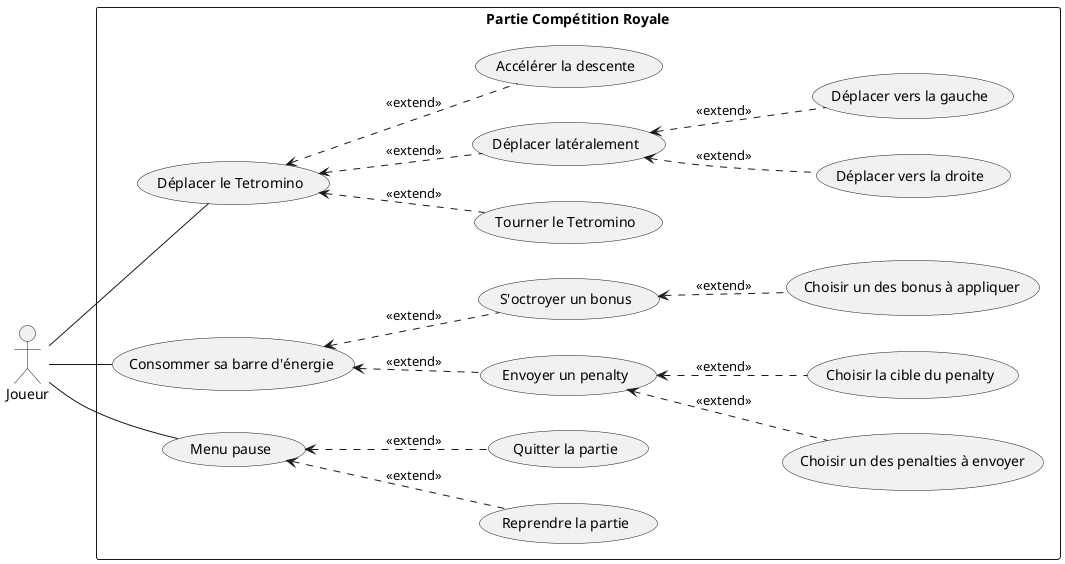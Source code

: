 @startuml RoyalUseCase

'Royal-Competitive Mode'
' NOTE: We could add "pause", "resume" & "stop game" in game menu

left to right direction
actor Joueur as player

rectangle "Partie Compétition Royale" as game {
    '### Social
    ' NOTE: we don't have to implement this but it would be a cool feature
    ' usecase "discuter" as chat

    '### Game Actions
    usecase "Déplacer le Tetromino" as move_piece
    usecase "Tourner le Tetromino" as rotate_piece

    'TODO: throw_penalty or get shield if a certain quantity of energy is reached
    usecase "Consommer sa barre d'énergie" as use_energy
    
    usecase "Envoyer un penalty" as throw_penalty
    usecase "Choisir un des penalties à envoyer" as choose_penalty
    usecase "Choisir la cible du penalty" as choose_target

    usecase "S'octroyer un bonus" as get_bonus
    usecase "Choisir un des bonus à appliquer" as choose_bonus

    '### move piece subcases NOTE: is "extends" the right keyword for this
    usecase "Déplacer latéralement" as lateral_movement
    usecase "Accélérer la descente" as increase_descent
    usecase "Déplacer vers la droite" as move_right
    usecase "Déplacer vers la gauche" as move_left

    usecase "Menu pause" as pause_menu
    usecase "Reprendre la partie" as resume_game
    usecase "Quitter la partie" as quit_game
}

player -- move_piece
player -- pause_menu
player -- use_energy
 
(move_piece) <-. (lateral_movement): <<extend>>
(move_piece) <-. (increase_descent): <<extend>>
(move_piece) <-. (rotate_piece): <<extend>>
(lateral_movement) <-. (move_right): <<extend>>
(lateral_movement) <-. (move_left): <<extend>>

(pause_menu) <-. (resume_game): <<extend>>
(pause_menu) <-. (quit_game): <<extend>>

(use_energy) <-. (throw_penalty): <<extend>>
(throw_penalty) <-. (choose_penalty): <<extend>> 
(throw_penalty) <-. (choose_target): <<extend>>

(use_energy) <-. (get_bonus): <<extend>>
(get_bonus) <-. (choose_bonus): <<extend>>

@enduml
